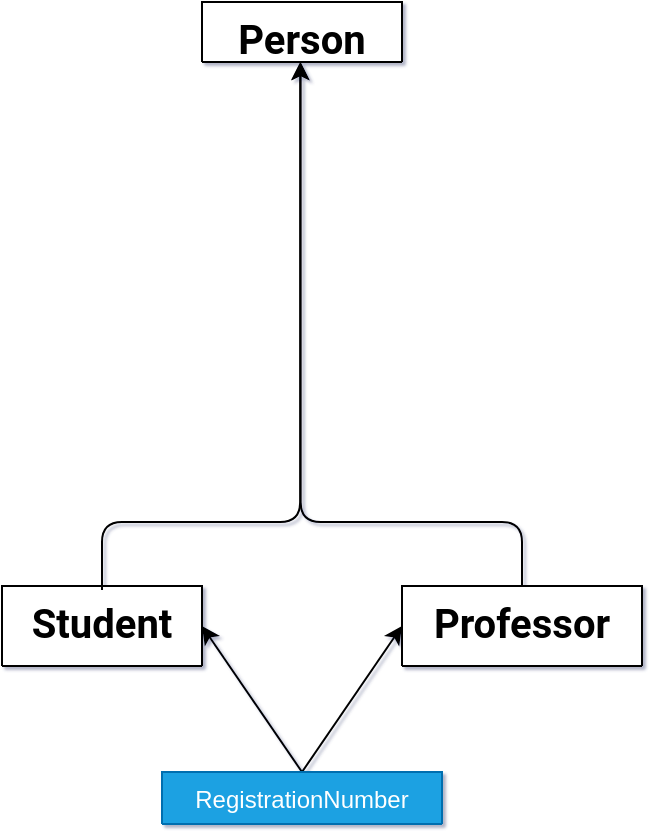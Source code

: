 <mxfile>
    <diagram id="h1bc-GkFXOywaLTGmo5z" name="Page-1">
        <mxGraphModel dx="2958" dy="4018" grid="1" gridSize="10" guides="1" tooltips="1" connect="0" arrows="0" fold="1" page="1" pageScale="1" pageWidth="850" pageHeight="1100" math="0" shadow="1">
            <root>
                <mxCell id="0"/>
                <mxCell id="1" parent="0"/>
                <mxCell id="hJWFSvQQYyMpn1cycKUW-10" value="Person" style="swimlane;fontStyle=1;align=center;verticalAlign=top;childLayout=stackLayout;horizontal=1;startSize=30;horizontalStack=0;resizeParent=1;resizeParentMax=0;resizeLast=0;collapsible=1;marginBottom=0;sketch=0;hachureGap=4;fontFamily=Roboto;fontSource=https%3A%2F%2Ffonts.googleapis.com%2Fcss%3Ffamily%3DRoboto;fontSize=20;direction=east;" parent="1" vertex="1" collapsed="1">
                    <mxGeometry x="-485" y="-3240" width="100" height="30" as="geometry">
                        <mxRectangle x="-537" y="-1060" width="225" height="227" as="alternateBounds"/>
                    </mxGeometry>
                </mxCell>
                <mxCell id="hJWFSvQQYyMpn1cycKUW-11" value="-name: String&#10;-age: Integer" style="text;strokeColor=none;fillColor=none;align=left;verticalAlign=top;spacingLeft=4;spacingRight=4;overflow=hidden;rotatable=0;points=[[0,0.5],[1,0.5]];portConstraint=eastwest;sketch=1;hachureGap=4;fontFamily=Roboto;fontSource=https%3A%2F%2Ffonts.googleapis.com%2Fcss%3Ffamily%3DRoboto;fontSize=20;" parent="hJWFSvQQYyMpn1cycKUW-10" vertex="1">
                    <mxGeometry y="30" width="100" height="71" as="geometry"/>
                </mxCell>
                <mxCell id="hJWFSvQQYyMpn1cycKUW-14" value="" style="line;strokeWidth=1;fillColor=none;align=left;verticalAlign=middle;spacingTop=-1;spacingLeft=3;spacingRight=3;rotatable=0;labelPosition=right;points=[];portConstraint=eastwest;sketch=1;hachureGap=4;fontFamily=Roboto;fontSource=https%3A%2F%2Ffonts.googleapis.com%2Fcss%3Ffamily%3DRoboto;fontSize=20;" parent="hJWFSvQQYyMpn1cycKUW-10" vertex="1">
                    <mxGeometry y="101" width="100" height="8" as="geometry"/>
                </mxCell>
                <mxCell id="hJWFSvQQYyMpn1cycKUW-13" value="+getName() : String&#10;+setName(name) : void&#10;+getAge() : Integer&#10;+setAge() : void&#10;" style="text;strokeColor=none;fillColor=none;align=left;verticalAlign=top;spacingLeft=4;spacingRight=4;overflow=hidden;rotatable=0;points=[[0,0.5],[1,0.5]];portConstraint=eastwest;sketch=0;hachureGap=4;fontFamily=Roboto;fontSource=https%3A%2F%2Ffonts.googleapis.com%2Fcss%3Ffamily%3DRoboto;fontSize=20;" parent="hJWFSvQQYyMpn1cycKUW-10" vertex="1">
                    <mxGeometry y="109" width="100" height="118" as="geometry"/>
                </mxCell>
                <mxCell id="2" value="Student" style="swimlane;fontStyle=1;align=center;verticalAlign=top;childLayout=stackLayout;horizontal=1;startSize=40;horizontalStack=0;resizeParent=1;resizeParentMax=0;resizeLast=0;collapsible=1;marginBottom=0;sketch=0;hachureGap=4;fontFamily=Roboto;fontSource=https%3A%2F%2Ffonts.googleapis.com%2Fcss%3Ffamily%3DRoboto;fontSize=20;" parent="1" vertex="1" collapsed="1">
                    <mxGeometry x="-585" y="-2948" width="100" height="40" as="geometry">
                        <mxRectangle x="-762" y="-760" width="225" height="200" as="alternateBounds"/>
                    </mxGeometry>
                </mxCell>
                <mxCell id="3" value="-id: RegistrationNumber" style="text;strokeColor=none;fillColor=none;align=left;verticalAlign=top;spacingLeft=4;spacingRight=4;overflow=hidden;rotatable=0;points=[[0,0.5],[1,0.5]];portConstraint=eastwest;sketch=1;hachureGap=4;fontFamily=Roboto;fontSource=https%3A%2F%2Ffonts.googleapis.com%2Fcss%3Ffamily%3DRoboto;fontSize=20;" parent="2" vertex="1">
                    <mxGeometry y="40" width="100" height="34" as="geometry"/>
                </mxCell>
                <mxCell id="27" value="-CGPA: float" style="text;strokeColor=none;fillColor=none;align=left;verticalAlign=top;spacingLeft=4;spacingRight=4;overflow=hidden;rotatable=0;points=[[0,0.5],[1,0.5]];portConstraint=eastwest;sketch=1;hachureGap=4;fontFamily=Roboto;fontSource=https%3A%2F%2Ffonts.googleapis.com%2Fcss%3Ffamily%3DRoboto;fontSize=20;" vertex="1" parent="2">
                    <mxGeometry y="74" width="100" height="33" as="geometry"/>
                </mxCell>
                <mxCell id="4" value="" style="line;strokeWidth=1;fillColor=none;align=left;verticalAlign=middle;spacingTop=-1;spacingLeft=3;spacingRight=3;rotatable=0;labelPosition=right;points=[];portConstraint=eastwest;sketch=0;hachureGap=4;fontFamily=Roboto;fontSource=https%3A%2F%2Ffonts.googleapis.com%2Fcss%3Ffamily%3DRoboto;fontSize=20;" parent="2" vertex="1">
                    <mxGeometry y="107" width="100" height="8" as="geometry"/>
                </mxCell>
                <mxCell id="5" value="+getId() : String&#10;+getCgpa() : Float&#10;+setCgpa() : void " style="text;strokeColor=none;fillColor=none;align=left;verticalAlign=top;spacingLeft=4;spacingRight=4;overflow=hidden;rotatable=0;points=[[0,0.5],[1,0.5]];portConstraint=eastwest;sketch=1;hachureGap=4;fontFamily=Roboto;fontSource=https%3A%2F%2Ffonts.googleapis.com%2Fcss%3Ffamily%3DRoboto;fontSize=20;" parent="2" vertex="1">
                    <mxGeometry y="115" width="100" height="85" as="geometry"/>
                </mxCell>
                <mxCell id="6" value="Professor" style="swimlane;fontStyle=1;align=center;verticalAlign=top;childLayout=stackLayout;horizontal=1;startSize=40;horizontalStack=0;resizeParent=1;resizeParentMax=0;resizeLast=0;collapsible=1;marginBottom=0;sketch=0;hachureGap=4;fontFamily=Roboto;fontSource=https%3A%2F%2Ffonts.googleapis.com%2Fcss%3Ffamily%3DRoboto;fontSize=20;" parent="1" vertex="1" collapsed="1">
                    <mxGeometry x="-385" y="-2948" width="120" height="40" as="geometry">
                        <mxRectangle x="-312" y="-760" width="225" height="134" as="alternateBounds"/>
                    </mxGeometry>
                </mxCell>
                <mxCell id="7" value="-id: RegistrationNumber" style="text;strokeColor=none;fillColor=none;align=left;verticalAlign=top;spacingLeft=4;spacingRight=4;overflow=hidden;rotatable=0;points=[[0,0.5],[1,0.5]];portConstraint=eastwest;sketch=0;hachureGap=4;fontFamily=Roboto;fontSource=https%3A%2F%2Ffonts.googleapis.com%2Fcss%3Ffamily%3DRoboto;fontSize=20;" parent="6" vertex="1">
                    <mxGeometry y="40" width="120" height="34" as="geometry"/>
                </mxCell>
                <mxCell id="8" value="" style="line;strokeWidth=1;fillColor=none;align=left;verticalAlign=middle;spacingTop=-1;spacingLeft=3;spacingRight=3;rotatable=0;labelPosition=right;points=[];portConstraint=eastwest;sketch=0;hachureGap=4;fontFamily=Roboto;fontSource=https%3A%2F%2Ffonts.googleapis.com%2Fcss%3Ffamily%3DRoboto;fontSize=20;" parent="6" vertex="1">
                    <mxGeometry y="74" width="120" height="8" as="geometry"/>
                </mxCell>
                <mxCell id="9" value="+getId() : String" style="text;strokeColor=none;fillColor=none;align=left;verticalAlign=top;spacingLeft=4;spacingRight=4;overflow=hidden;rotatable=0;points=[[0,0.5],[1,0.5]];portConstraint=eastwest;sketch=0;hachureGap=4;fontFamily=Roboto;fontSource=https%3A%2F%2Ffonts.googleapis.com%2Fcss%3Ffamily%3DRoboto;fontSize=20;" parent="6" vertex="1">
                    <mxGeometry y="82" width="120" height="52" as="geometry"/>
                </mxCell>
                <mxCell id="25" style="edgeStyle=none;html=1;exitX=0.5;exitY=0;exitDx=0;exitDy=0;entryX=0;entryY=0.5;entryDx=0;entryDy=0;" edge="1" parent="1" source="14" target="7">
                    <mxGeometry relative="1" as="geometry">
                        <mxPoint x="-298" y="-2840" as="targetPoint"/>
                    </mxGeometry>
                </mxCell>
                <mxCell id="26" style="edgeStyle=none;html=1;exitX=0.5;exitY=0;exitDx=0;exitDy=0;entryX=1;entryY=0.5;entryDx=0;entryDy=0;" edge="1" parent="1" source="14" target="3">
                    <mxGeometry relative="1" as="geometry"/>
                </mxCell>
                <mxCell id="14" value="RegistrationNumber" style="swimlane;fontStyle=0;childLayout=stackLayout;horizontal=1;startSize=26;fillColor=#1ba1e2;horizontalStack=0;resizeParent=1;resizeParentMax=0;resizeLast=0;collapsible=1;marginBottom=0;strokeColor=#006EAF;fontColor=#ffffff;" vertex="1" collapsed="1" parent="1">
                    <mxGeometry x="-505" y="-2855" width="140" height="26" as="geometry">
                        <mxRectangle x="-494.5" y="-560" width="140" height="130" as="alternateBounds"/>
                    </mxGeometry>
                </mxCell>
                <mxCell id="15" value="+ group: String" style="text;strokeColor=none;fillColor=none;align=left;verticalAlign=top;spacingLeft=4;spacingRight=4;overflow=hidden;rotatable=0;points=[[0,0.5],[1,0.5]];portConstraint=eastwest;" vertex="1" parent="14">
                    <mxGeometry y="26" width="140" height="26" as="geometry"/>
                </mxCell>
                <mxCell id="16" value="+ session: String" style="text;strokeColor=none;fillColor=none;align=left;verticalAlign=top;spacingLeft=4;spacingRight=4;overflow=hidden;rotatable=0;points=[[0,0.5],[1,0.5]];portConstraint=eastwest;" vertex="1" parent="14">
                    <mxGeometry y="52" width="140" height="26" as="geometry"/>
                </mxCell>
                <mxCell id="17" value="+  department: String" style="text;strokeColor=none;fillColor=none;align=left;verticalAlign=top;spacingLeft=4;spacingRight=4;overflow=hidden;rotatable=0;points=[[0,0.5],[1,0.5]];portConstraint=eastwest;" vertex="1" parent="14">
                    <mxGeometry y="78" width="140" height="26" as="geometry"/>
                </mxCell>
                <mxCell id="18" value="+ serialNumber:  Integer" style="text;strokeColor=none;fillColor=none;align=left;verticalAlign=top;spacingLeft=4;spacingRight=4;overflow=hidden;rotatable=0;points=[[0,0.5],[1,0.5]];portConstraint=eastwest;" vertex="1" parent="14">
                    <mxGeometry y="104" width="140" height="26" as="geometry"/>
                </mxCell>
                <mxCell id="23" value="" style="edgeStyle=elbowEdgeStyle;elbow=vertical;endArrow=classic;html=1;exitX=0.5;exitY=0;exitDx=0;exitDy=0;entryX=0.493;entryY=1;entryDx=0;entryDy=0;entryPerimeter=0;" edge="1" parent="1" source="6" target="hJWFSvQQYyMpn1cycKUW-13">
                    <mxGeometry width="50" height="50" relative="1" as="geometry">
                        <mxPoint x="-288" y="-2970" as="sourcePoint"/>
                        <mxPoint x="-288" y="-3140" as="targetPoint"/>
                        <Array as="points">
                            <mxPoint x="-448" y="-2980"/>
                            <mxPoint x="-368" y="-2960"/>
                        </Array>
                    </mxGeometry>
                </mxCell>
                <mxCell id="24" value="" style="edgeStyle=elbowEdgeStyle;elbow=vertical;endArrow=classic;html=1;entryX=0.491;entryY=0.998;entryDx=0;entryDy=0;entryPerimeter=0;exitX=0.5;exitY=0.05;exitDx=0;exitDy=0;exitPerimeter=0;" edge="1" parent="1" source="2" target="hJWFSvQQYyMpn1cycKUW-13">
                    <mxGeometry width="50" height="50" relative="1" as="geometry">
                        <mxPoint x="-628" y="-2953" as="sourcePoint"/>
                        <mxPoint x="-408" y="-2990" as="targetPoint"/>
                        <Array as="points">
                            <mxPoint x="-458" y="-2980"/>
                            <mxPoint x="-408" y="-2978"/>
                        </Array>
                    </mxGeometry>
                </mxCell>
            </root>
        </mxGraphModel>
    </diagram>
</mxfile>